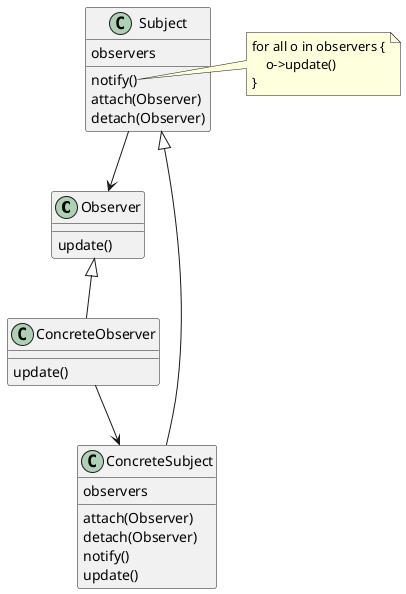 @startuml
class Observer {
    update()
}

class Subject {
    observers
    notify()
    attach(Observer)
    detach(Observer)

}
note right of Subject::notify
    for all o in observers {
        o->update()
    }
end note

class ConcreteSubject {
    observers
    attach(Observer)
    detach(Observer)
    notify()
    update()
}

class ConcreteObserver {
    update()
}

Observer <|-- ConcreteObserver

Subject <|-- ConcreteSubject

Subject --> Observer

ConcreteObserver --> ConcreteSubject

@enduml
